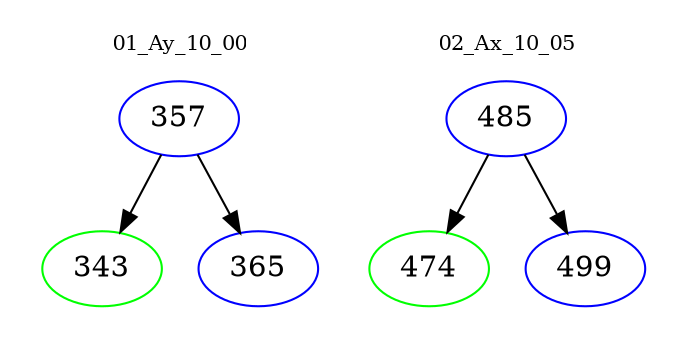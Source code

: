 digraph{
subgraph cluster_0 {
color = white
label = "01_Ay_10_00";
fontsize=10;
T0_357 [label="357", color="blue"]
T0_357 -> T0_343 [color="black"]
T0_343 [label="343", color="green"]
T0_357 -> T0_365 [color="black"]
T0_365 [label="365", color="blue"]
}
subgraph cluster_1 {
color = white
label = "02_Ax_10_05";
fontsize=10;
T1_485 [label="485", color="blue"]
T1_485 -> T1_474 [color="black"]
T1_474 [label="474", color="green"]
T1_485 -> T1_499 [color="black"]
T1_499 [label="499", color="blue"]
}
}
